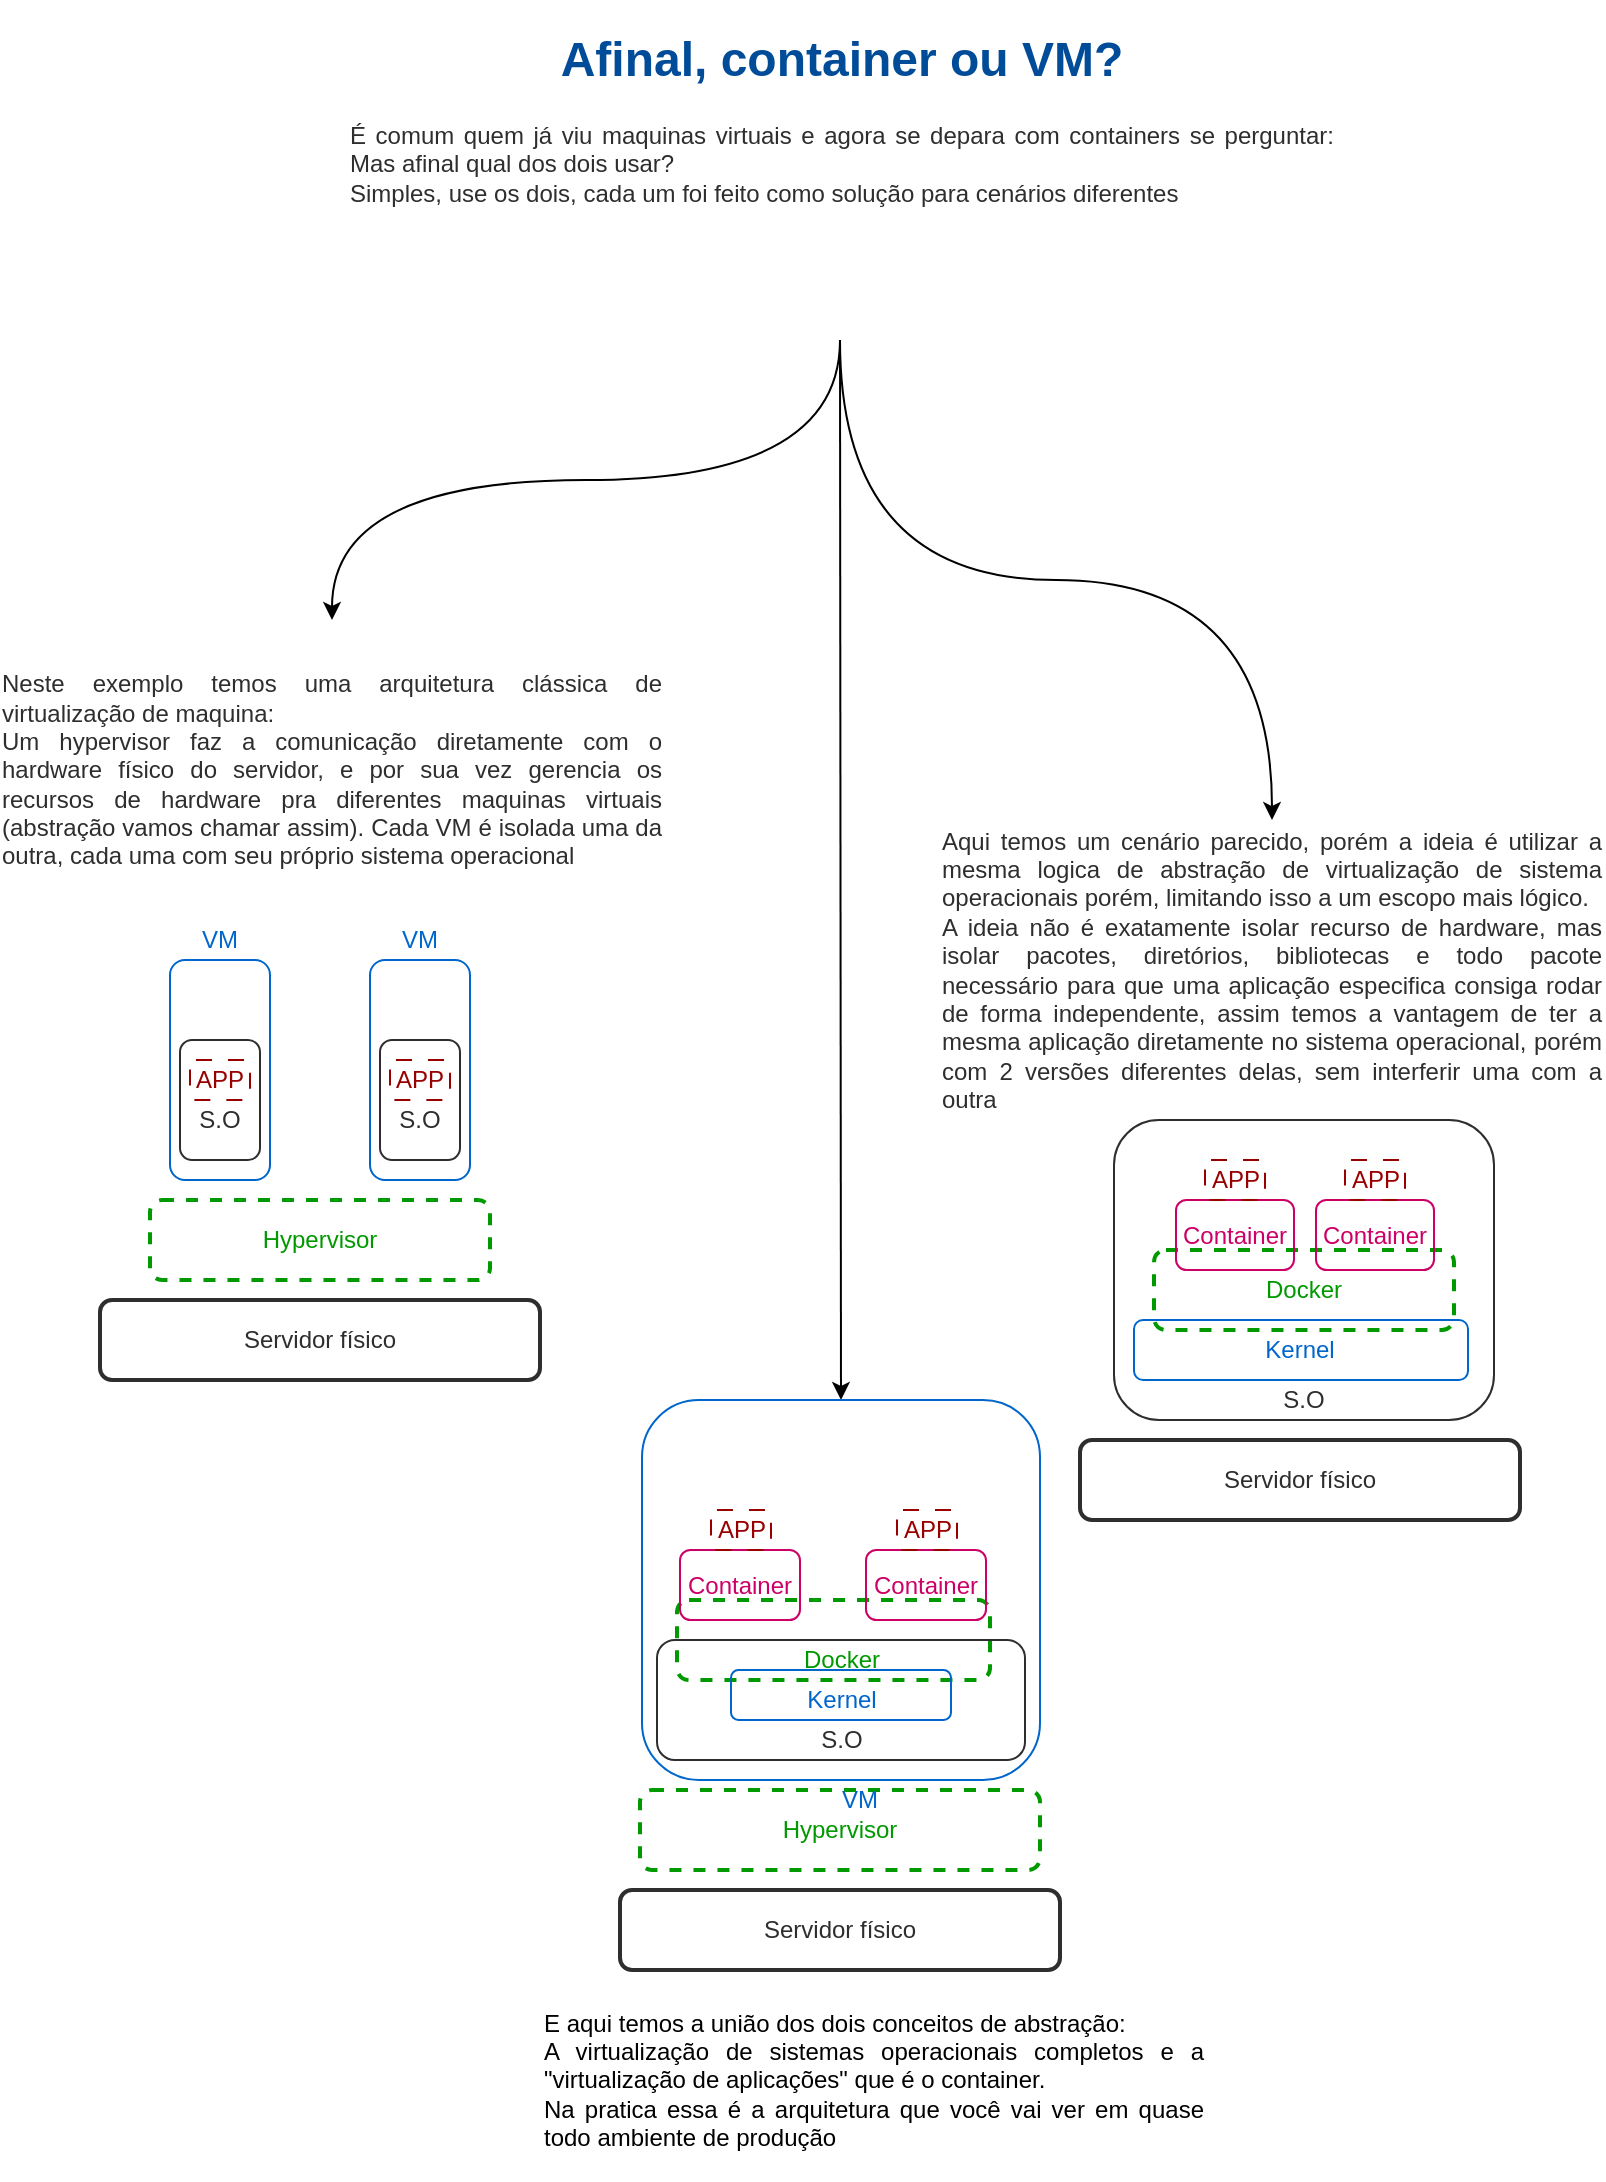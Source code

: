 <mxfile version="21.6.8" type="github">
  <diagram name="Página-1" id="PT8iDLhcYljWOaQJN8Hs">
    <mxGraphModel dx="2049" dy="1174" grid="1" gridSize="10" guides="1" tooltips="1" connect="1" arrows="1" fold="1" page="1" pageScale="1" pageWidth="827" pageHeight="1169" math="0" shadow="0">
      <root>
        <mxCell id="0" />
        <mxCell id="1" parent="0" />
        <mxCell id="gFYqJmrAvyof7589NjqG-82" style="edgeStyle=orthogonalEdgeStyle;rounded=0;orthogonalLoop=1;jettySize=auto;html=1;curved=1;exitX=0.5;exitY=1;exitDx=0;exitDy=0;entryX=0.5;entryY=0;entryDx=0;entryDy=0;" edge="1" parent="1" source="gFYqJmrAvyof7589NjqG-78" target="gFYqJmrAvyof7589NjqG-79">
          <mxGeometry relative="1" as="geometry">
            <mxPoint x="170" y="510" as="targetPoint" />
          </mxGeometry>
        </mxCell>
        <mxCell id="gFYqJmrAvyof7589NjqG-85" style="edgeStyle=orthogonalEdgeStyle;rounded=0;orthogonalLoop=1;jettySize=auto;html=1;curved=1;entryX=0.5;entryY=0;entryDx=0;entryDy=0;exitX=0.5;exitY=1;exitDx=0;exitDy=0;" edge="1" parent="1" source="gFYqJmrAvyof7589NjqG-78" target="gFYqJmrAvyof7589NjqG-80">
          <mxGeometry relative="1" as="geometry">
            <mxPoint x="630" y="440" as="targetPoint" />
          </mxGeometry>
        </mxCell>
        <mxCell id="gFYqJmrAvyof7589NjqG-88" style="edgeStyle=orthogonalEdgeStyle;rounded=0;orthogonalLoop=1;jettySize=auto;html=1;curved=1;entryX=0.5;entryY=0;entryDx=0;entryDy=0;" edge="1" parent="1" source="gFYqJmrAvyof7589NjqG-78" target="gFYqJmrAvyof7589NjqG-64">
          <mxGeometry relative="1" as="geometry" />
        </mxCell>
        <mxCell id="gFYqJmrAvyof7589NjqG-78" value="&lt;h1 align=&quot;center&quot;&gt;&lt;font color=&quot;#004c99&quot;&gt;Afinal, container ou VM?&lt;/font&gt;&lt;/h1&gt;&lt;div align=&quot;justify&quot;&gt;&lt;font color=&quot;#2e2e2e&quot;&gt;É comum quem já viu maquinas virtuais e agora se depara com containers se perguntar: Mas afinal qual dos dois usar? &lt;br&gt;Simples, use os dois, cada um foi feito como solução para cenários diferentes &lt;/font&gt;&lt;br&gt;&lt;/div&gt;" style="text;html=1;strokeColor=none;fillColor=none;spacing=5;spacingTop=-20;whiteSpace=wrap;overflow=hidden;rounded=0;" vertex="1" parent="1">
          <mxGeometry x="180" y="70" width="500" height="160" as="geometry" />
        </mxCell>
        <mxCell id="gFYqJmrAvyof7589NjqG-79" value="&lt;div align=&quot;justify&quot;&gt;&lt;font color=&quot;#2e2e2e&quot;&gt;Neste exemplo temos uma arquitetura clássica de virtualização de maquina:&lt;/font&gt;&lt;br&gt;&lt;font color=&quot;#2e2e2e&quot;&gt;Um hypervisor faz a comunicação diretamente com o hardware físico do servidor, e por sua vez gerencia os recursos de hardware pra diferentes maquinas virtuais (abstração vamos chamar assim). Cada VM é isolada uma da outra, cada uma com seu próprio sistema operacional&lt;/font&gt;&lt;br&gt;&lt;/div&gt;" style="text;html=1;strokeColor=none;fillColor=none;align=center;verticalAlign=middle;whiteSpace=wrap;rounded=0;" vertex="1" parent="1">
          <mxGeometry x="10" y="370" width="332" height="150" as="geometry" />
        </mxCell>
        <mxCell id="gFYqJmrAvyof7589NjqG-80" value="&lt;div align=&quot;justify&quot;&gt;&lt;font color=&quot;#2e2e2e&quot;&gt;Aqui temos um cenário parecido, porém a ideia é utilizar a mesma logica de abstração de virtualização de sistema operacionais porém, limitando isso a um escopo mais lógico.&lt;/font&gt;&lt;/div&gt;&lt;div align=&quot;justify&quot;&gt;&lt;font color=&quot;#2e2e2e&quot;&gt;A ideia não é exatamente isolar recurso de hardware, mas isolar pacotes, diretórios, bibliotecas e todo pacote necessário para que uma aplicação especifica consiga rodar de forma independente, assim temos a vantagem de ter a mesma aplicação diretamente no sistema operacional, porém com 2 versões diferentes delas, sem interferir uma com a outra&lt;br&gt;&lt;/font&gt;&lt;/div&gt;" style="text;html=1;strokeColor=none;fillColor=none;align=center;verticalAlign=middle;whiteSpace=wrap;rounded=0;" vertex="1" parent="1">
          <mxGeometry x="480" y="470" width="332" height="150" as="geometry" />
        </mxCell>
        <mxCell id="gFYqJmrAvyof7589NjqG-81" value="&lt;div align=&quot;justify&quot;&gt;E aqui temos a união dos dois conceitos de abstração:&lt;br&gt;A virtualização de sistemas operacionais completos e a &quot;virtualização de aplicações&quot; que é o container.&lt;br&gt;Na pratica essa é a arquitetura que você vai ver em quase todo ambiente de produção&lt;/div&gt;" style="text;html=1;strokeColor=none;fillColor=none;align=left;verticalAlign=middle;whiteSpace=wrap;rounded=0;" vertex="1" parent="1">
          <mxGeometry x="280" y="1050" width="332" height="100" as="geometry" />
        </mxCell>
        <mxCell id="gFYqJmrAvyof7589NjqG-83" value="" style="group" vertex="1" connectable="0" parent="1">
          <mxGeometry x="550" y="620" width="220" height="200" as="geometry" />
        </mxCell>
        <mxCell id="gFYqJmrAvyof7589NjqG-9" value="" style="rounded=1;whiteSpace=wrap;html=1;fillColor=none;strokeWidth=2;strokeColor=#2E2E2E;" vertex="1" parent="gFYqJmrAvyof7589NjqG-83">
          <mxGeometry y="160" width="220" height="40" as="geometry" />
        </mxCell>
        <mxCell id="gFYqJmrAvyof7589NjqG-10" value="&lt;font color=&quot;#2e2e2e&quot;&gt;Servidor físico&lt;br&gt;&lt;/font&gt;" style="text;html=1;strokeColor=none;fillColor=none;align=center;verticalAlign=middle;whiteSpace=wrap;rounded=0;" vertex="1" parent="gFYqJmrAvyof7589NjqG-83">
          <mxGeometry y="170" width="220" height="20" as="geometry" />
        </mxCell>
        <mxCell id="gFYqJmrAvyof7589NjqG-42" value="" style="rounded=1;whiteSpace=wrap;html=1;fillColor=none;strokeWidth=1;strokeColor=#2E2E2E;" vertex="1" parent="gFYqJmrAvyof7589NjqG-83">
          <mxGeometry x="17" width="190" height="150" as="geometry" />
        </mxCell>
        <mxCell id="gFYqJmrAvyof7589NjqG-43" value="&lt;font color=&quot;#2e2e2e&quot;&gt;S.O&lt;/font&gt;" style="text;html=1;strokeColor=none;fillColor=none;align=center;verticalAlign=middle;whiteSpace=wrap;rounded=0;" vertex="1" parent="gFYqJmrAvyof7589NjqG-83">
          <mxGeometry x="92" y="130" width="40" height="20" as="geometry" />
        </mxCell>
        <mxCell id="gFYqJmrAvyof7589NjqG-44" value="" style="rounded=1;whiteSpace=wrap;html=1;fillColor=none;strokeWidth=1;strokeColor=#0066CC;" vertex="1" parent="gFYqJmrAvyof7589NjqG-83">
          <mxGeometry x="27" y="100" width="167" height="30" as="geometry" />
        </mxCell>
        <mxCell id="gFYqJmrAvyof7589NjqG-45" value="&lt;font color=&quot;#0066cc&quot;&gt;Kernel&lt;/font&gt;" style="text;html=1;strokeColor=none;fillColor=none;align=center;verticalAlign=middle;whiteSpace=wrap;rounded=0;" vertex="1" parent="gFYqJmrAvyof7589NjqG-83">
          <mxGeometry x="90" y="105" width="40" height="20" as="geometry" />
        </mxCell>
        <mxCell id="gFYqJmrAvyof7589NjqG-47" value="" style="rounded=1;whiteSpace=wrap;html=1;fillColor=none;strokeWidth=2;strokeColor=#009900;dashed=1;" vertex="1" parent="gFYqJmrAvyof7589NjqG-83">
          <mxGeometry x="37" y="65" width="150" height="40" as="geometry" />
        </mxCell>
        <mxCell id="gFYqJmrAvyof7589NjqG-48" value="&lt;font color=&quot;#cc0066&quot;&gt;Container&lt;/font&gt;" style="rounded=1;whiteSpace=wrap;html=1;fillColor=none;strokeWidth=1;strokeColor=#CC0066;" vertex="1" parent="gFYqJmrAvyof7589NjqG-83">
          <mxGeometry x="48" y="40" width="59" height="35" as="geometry" />
        </mxCell>
        <mxCell id="gFYqJmrAvyof7589NjqG-51" value="&lt;font color=&quot;#009900&quot;&gt;Docker&lt;/font&gt;" style="text;html=1;strokeColor=none;fillColor=none;align=center;verticalAlign=middle;whiteSpace=wrap;rounded=0;" vertex="1" parent="gFYqJmrAvyof7589NjqG-83">
          <mxGeometry x="37" y="75" width="150" height="20" as="geometry" />
        </mxCell>
        <mxCell id="gFYqJmrAvyof7589NjqG-68" value="&lt;font color=&quot;#990000&quot;&gt;APP&lt;/font&gt;" style="rounded=1;whiteSpace=wrap;html=1;fillColor=none;strokeWidth=1;strokeColor=#990000;dashed=1;dashPattern=8 8;" vertex="1" parent="gFYqJmrAvyof7589NjqG-83">
          <mxGeometry x="62.5" y="20" width="30" height="20" as="geometry" />
        </mxCell>
        <mxCell id="gFYqJmrAvyof7589NjqG-71" value="&lt;font color=&quot;#cc0066&quot;&gt;Container&lt;/font&gt;" style="rounded=1;whiteSpace=wrap;html=1;fillColor=none;strokeWidth=1;strokeColor=#CC0066;" vertex="1" parent="gFYqJmrAvyof7589NjqG-83">
          <mxGeometry x="118" y="40" width="59" height="35" as="geometry" />
        </mxCell>
        <mxCell id="gFYqJmrAvyof7589NjqG-72" value="&lt;font color=&quot;#990000&quot;&gt;APP&lt;/font&gt;" style="rounded=1;whiteSpace=wrap;html=1;fillColor=none;strokeWidth=1;strokeColor=#990000;dashed=1;dashPattern=8 8;" vertex="1" parent="gFYqJmrAvyof7589NjqG-83">
          <mxGeometry x="132.5" y="20" width="30" height="20" as="geometry" />
        </mxCell>
        <mxCell id="gFYqJmrAvyof7589NjqG-84" value="" style="group" vertex="1" connectable="0" parent="1">
          <mxGeometry x="60" y="520" width="220" height="230" as="geometry" />
        </mxCell>
        <mxCell id="gFYqJmrAvyof7589NjqG-26" value="" style="rounded=1;whiteSpace=wrap;html=1;fillColor=none;strokeWidth=1;strokeColor=#0066CC;" vertex="1" parent="gFYqJmrAvyof7589NjqG-84">
          <mxGeometry x="35" y="20" width="50" height="110" as="geometry" />
        </mxCell>
        <mxCell id="gFYqJmrAvyof7589NjqG-27" value="&lt;font color=&quot;#0066cc&quot;&gt;VM&lt;/font&gt;" style="text;html=1;strokeColor=none;fillColor=none;align=center;verticalAlign=middle;whiteSpace=wrap;rounded=0;" vertex="1" parent="gFYqJmrAvyof7589NjqG-84">
          <mxGeometry x="40" width="40" height="20" as="geometry" />
        </mxCell>
        <mxCell id="gFYqJmrAvyof7589NjqG-28" value="" style="rounded=1;whiteSpace=wrap;html=1;fillColor=none;strokeWidth=2;strokeColor=#2E2E2E;" vertex="1" parent="gFYqJmrAvyof7589NjqG-84">
          <mxGeometry y="190" width="220" height="40" as="geometry" />
        </mxCell>
        <mxCell id="gFYqJmrAvyof7589NjqG-29" value="&lt;font color=&quot;#2e2e2e&quot;&gt;Servidor físico&lt;br&gt;&lt;/font&gt;" style="text;html=1;strokeColor=none;fillColor=none;align=center;verticalAlign=middle;whiteSpace=wrap;rounded=0;" vertex="1" parent="gFYqJmrAvyof7589NjqG-84">
          <mxGeometry y="200" width="220" height="20" as="geometry" />
        </mxCell>
        <mxCell id="gFYqJmrAvyof7589NjqG-30" value="" style="rounded=1;whiteSpace=wrap;html=1;fillColor=none;strokeWidth=2;strokeColor=#009900;dashed=1;" vertex="1" parent="gFYqJmrAvyof7589NjqG-84">
          <mxGeometry x="25" y="140" width="170" height="40" as="geometry" />
        </mxCell>
        <mxCell id="gFYqJmrAvyof7589NjqG-31" value="&lt;font color=&quot;#009900&quot;&gt;Hypervisor&lt;/font&gt;" style="text;html=1;strokeColor=none;fillColor=none;align=center;verticalAlign=middle;whiteSpace=wrap;rounded=0;" vertex="1" parent="gFYqJmrAvyof7589NjqG-84">
          <mxGeometry x="35" y="150" width="150" height="20" as="geometry" />
        </mxCell>
        <mxCell id="gFYqJmrAvyof7589NjqG-32" value="" style="rounded=1;whiteSpace=wrap;html=1;fillColor=none;strokeWidth=1;strokeColor=#2E2E2E;" vertex="1" parent="gFYqJmrAvyof7589NjqG-84">
          <mxGeometry x="40" y="60" width="40" height="60" as="geometry" />
        </mxCell>
        <mxCell id="gFYqJmrAvyof7589NjqG-33" value="&lt;font color=&quot;#2e2e2e&quot;&gt;S.O&lt;/font&gt;" style="text;html=1;strokeColor=none;fillColor=none;align=center;verticalAlign=middle;whiteSpace=wrap;rounded=0;" vertex="1" parent="gFYqJmrAvyof7589NjqG-84">
          <mxGeometry x="40" y="90" width="40" height="20" as="geometry" />
        </mxCell>
        <mxCell id="gFYqJmrAvyof7589NjqG-34" value="&lt;font color=&quot;#990000&quot;&gt;APP&lt;/font&gt;" style="rounded=1;whiteSpace=wrap;html=1;fillColor=none;strokeWidth=1;strokeColor=#990000;dashed=1;dashPattern=8 8;" vertex="1" parent="gFYqJmrAvyof7589NjqG-84">
          <mxGeometry x="45" y="70" width="30" height="20" as="geometry" />
        </mxCell>
        <mxCell id="gFYqJmrAvyof7589NjqG-35" value="" style="rounded=1;whiteSpace=wrap;html=1;fillColor=none;strokeWidth=1;strokeColor=#0066CC;" vertex="1" parent="gFYqJmrAvyof7589NjqG-84">
          <mxGeometry x="135" y="20" width="50" height="110" as="geometry" />
        </mxCell>
        <mxCell id="gFYqJmrAvyof7589NjqG-36" value="" style="rounded=1;whiteSpace=wrap;html=1;fillColor=none;strokeWidth=1;strokeColor=#2E2E2E;" vertex="1" parent="gFYqJmrAvyof7589NjqG-84">
          <mxGeometry x="140" y="60" width="40" height="60" as="geometry" />
        </mxCell>
        <mxCell id="gFYqJmrAvyof7589NjqG-37" value="&lt;font color=&quot;#2e2e2e&quot;&gt;S.O&lt;/font&gt;" style="text;html=1;strokeColor=none;fillColor=none;align=center;verticalAlign=middle;whiteSpace=wrap;rounded=0;" vertex="1" parent="gFYqJmrAvyof7589NjqG-84">
          <mxGeometry x="140" y="90" width="40" height="20" as="geometry" />
        </mxCell>
        <mxCell id="gFYqJmrAvyof7589NjqG-38" value="&lt;font color=&quot;#990000&quot;&gt;APP&lt;/font&gt;" style="rounded=1;whiteSpace=wrap;html=1;fillColor=none;strokeWidth=1;strokeColor=#990000;dashed=1;dashPattern=8 8;" vertex="1" parent="gFYqJmrAvyof7589NjqG-84">
          <mxGeometry x="145" y="70" width="30" height="20" as="geometry" />
        </mxCell>
        <mxCell id="gFYqJmrAvyof7589NjqG-39" value="&lt;font color=&quot;#0066cc&quot;&gt;VM&lt;/font&gt;" style="text;html=1;strokeColor=none;fillColor=none;align=center;verticalAlign=middle;whiteSpace=wrap;rounded=0;" vertex="1" parent="gFYqJmrAvyof7589NjqG-84">
          <mxGeometry x="140" width="40" height="20" as="geometry" />
        </mxCell>
        <mxCell id="gFYqJmrAvyof7589NjqG-86" value="" style="group;movable=1;resizable=1;rotatable=1;deletable=1;editable=1;locked=0;connectable=1;" vertex="1" connectable="0" parent="1">
          <mxGeometry x="320" y="760" width="220" height="285" as="geometry" />
        </mxCell>
        <mxCell id="gFYqJmrAvyof7589NjqG-70" value="" style="rounded=1;whiteSpace=wrap;html=1;fillColor=none;strokeWidth=2;strokeColor=#009900;dashed=1;movable=1;resizable=1;rotatable=1;deletable=1;editable=1;locked=0;connectable=1;" vertex="1" parent="gFYqJmrAvyof7589NjqG-86">
          <mxGeometry x="28.5" y="100" width="156.5" height="40" as="geometry" />
        </mxCell>
        <mxCell id="gFYqJmrAvyof7589NjqG-52" value="" style="rounded=1;whiteSpace=wrap;html=1;fillColor=none;strokeWidth=2;strokeColor=#2E2E2E;movable=1;resizable=1;rotatable=1;deletable=1;editable=1;locked=0;connectable=1;" vertex="1" parent="gFYqJmrAvyof7589NjqG-86">
          <mxGeometry y="245" width="220" height="40" as="geometry" />
        </mxCell>
        <mxCell id="gFYqJmrAvyof7589NjqG-53" value="&lt;font color=&quot;#2e2e2e&quot;&gt;Servidor físico&lt;br&gt;&lt;/font&gt;" style="text;html=1;strokeColor=none;fillColor=none;align=center;verticalAlign=middle;whiteSpace=wrap;rounded=0;movable=1;resizable=1;rotatable=1;deletable=1;editable=1;locked=0;connectable=1;" vertex="1" parent="gFYqJmrAvyof7589NjqG-86">
          <mxGeometry y="255" width="220" height="20" as="geometry" />
        </mxCell>
        <mxCell id="gFYqJmrAvyof7589NjqG-62" value="" style="rounded=1;whiteSpace=wrap;html=1;fillColor=none;strokeWidth=2;strokeColor=#009900;dashed=1;movable=1;resizable=1;rotatable=1;deletable=1;editable=1;locked=0;connectable=1;" vertex="1" parent="gFYqJmrAvyof7589NjqG-86">
          <mxGeometry x="10" y="195" width="200" height="40" as="geometry" />
        </mxCell>
        <mxCell id="gFYqJmrAvyof7589NjqG-63" value="&lt;font color=&quot;#009900&quot;&gt;Hypervisor&lt;/font&gt;" style="text;html=1;strokeColor=none;fillColor=none;align=center;verticalAlign=middle;whiteSpace=wrap;rounded=0;movable=1;resizable=1;rotatable=1;deletable=1;editable=1;locked=0;connectable=1;" vertex="1" parent="gFYqJmrAvyof7589NjqG-86">
          <mxGeometry x="35" y="205" width="150" height="20" as="geometry" />
        </mxCell>
        <mxCell id="gFYqJmrAvyof7589NjqG-64" value="" style="rounded=1;whiteSpace=wrap;html=1;fillColor=none;strokeWidth=1;strokeColor=#0066CC;movable=1;resizable=1;rotatable=1;deletable=1;editable=1;locked=0;connectable=1;" vertex="1" parent="gFYqJmrAvyof7589NjqG-86">
          <mxGeometry x="11" width="199" height="190" as="geometry" />
        </mxCell>
        <mxCell id="gFYqJmrAvyof7589NjqG-66" value="" style="rounded=1;whiteSpace=wrap;html=1;fillColor=none;strokeWidth=1;strokeColor=#2E2E2E;movable=1;resizable=1;rotatable=1;deletable=1;editable=1;locked=0;connectable=1;" vertex="1" parent="gFYqJmrAvyof7589NjqG-86">
          <mxGeometry x="18.5" y="120" width="184" height="60" as="geometry" />
        </mxCell>
        <mxCell id="gFYqJmrAvyof7589NjqG-67" value="&lt;font color=&quot;#2e2e2e&quot;&gt;S.O&lt;/font&gt;" style="text;html=1;strokeColor=none;fillColor=none;align=center;verticalAlign=middle;whiteSpace=wrap;rounded=0;movable=1;resizable=1;rotatable=1;deletable=1;editable=1;locked=0;connectable=1;" vertex="1" parent="gFYqJmrAvyof7589NjqG-86">
          <mxGeometry x="90.5" y="160" width="40" height="20" as="geometry" />
        </mxCell>
        <mxCell id="gFYqJmrAvyof7589NjqG-69" value="&lt;font color=&quot;#009900&quot;&gt;Docker&lt;/font&gt;" style="text;html=1;strokeColor=none;fillColor=none;align=center;verticalAlign=middle;whiteSpace=wrap;rounded=0;movable=1;resizable=1;rotatable=1;deletable=1;editable=1;locked=0;connectable=1;" vertex="1" parent="gFYqJmrAvyof7589NjqG-86">
          <mxGeometry x="35.5" y="120" width="150" height="20" as="geometry" />
        </mxCell>
        <mxCell id="gFYqJmrAvyof7589NjqG-73" value="&lt;font color=&quot;#cc0066&quot;&gt;Container&lt;/font&gt;" style="rounded=1;whiteSpace=wrap;html=1;fillColor=none;strokeWidth=1;strokeColor=#CC0066;movable=1;resizable=1;rotatable=1;deletable=1;editable=1;locked=0;connectable=1;" vertex="1" parent="gFYqJmrAvyof7589NjqG-86">
          <mxGeometry x="30" y="75" width="60" height="35" as="geometry" />
        </mxCell>
        <mxCell id="gFYqJmrAvyof7589NjqG-74" value="&lt;font color=&quot;#990000&quot;&gt;APP&lt;/font&gt;" style="rounded=1;whiteSpace=wrap;html=1;fillColor=none;strokeWidth=1;strokeColor=#990000;dashed=1;dashPattern=8 8;movable=1;resizable=1;rotatable=1;deletable=1;editable=1;locked=0;connectable=1;" vertex="1" parent="gFYqJmrAvyof7589NjqG-86">
          <mxGeometry x="45.5" y="55" width="30" height="20" as="geometry" />
        </mxCell>
        <mxCell id="gFYqJmrAvyof7589NjqG-76" value="&lt;font color=&quot;#cc0066&quot;&gt;Container&lt;/font&gt;" style="rounded=1;whiteSpace=wrap;html=1;fillColor=none;strokeWidth=1;strokeColor=#CC0066;movable=1;resizable=1;rotatable=1;deletable=1;editable=1;locked=0;connectable=1;" vertex="1" parent="gFYqJmrAvyof7589NjqG-86">
          <mxGeometry x="123" y="75" width="60" height="35" as="geometry" />
        </mxCell>
        <mxCell id="gFYqJmrAvyof7589NjqG-77" value="&lt;font color=&quot;#990000&quot;&gt;APP&lt;/font&gt;" style="rounded=1;whiteSpace=wrap;html=1;fillColor=none;strokeWidth=1;strokeColor=#990000;dashed=1;dashPattern=8 8;movable=1;resizable=1;rotatable=1;deletable=1;editable=1;locked=0;connectable=1;" vertex="1" parent="gFYqJmrAvyof7589NjqG-86">
          <mxGeometry x="138.5" y="55" width="30" height="20" as="geometry" />
        </mxCell>
        <mxCell id="gFYqJmrAvyof7589NjqG-90" value="" style="rounded=1;whiteSpace=wrap;html=1;fillColor=none;strokeWidth=1;strokeColor=#0066CC;" vertex="1" parent="gFYqJmrAvyof7589NjqG-86">
          <mxGeometry x="55.5" y="135" width="110" height="25" as="geometry" />
        </mxCell>
        <mxCell id="gFYqJmrAvyof7589NjqG-91" value="&lt;font color=&quot;#0066cc&quot;&gt;Kernel&lt;/font&gt;" style="text;html=1;strokeColor=none;fillColor=none;align=center;verticalAlign=middle;whiteSpace=wrap;rounded=0;" vertex="1" parent="gFYqJmrAvyof7589NjqG-86">
          <mxGeometry x="90.5" y="140" width="40" height="20" as="geometry" />
        </mxCell>
        <mxCell id="gFYqJmrAvyof7589NjqG-89" value="&lt;font color=&quot;#0066cc&quot;&gt;VM&lt;/font&gt;" style="text;html=1;strokeColor=none;fillColor=none;align=center;verticalAlign=middle;whiteSpace=wrap;rounded=0;" vertex="1" parent="1">
          <mxGeometry x="420" y="950" width="40" height="20" as="geometry" />
        </mxCell>
      </root>
    </mxGraphModel>
  </diagram>
</mxfile>

